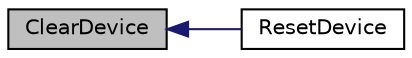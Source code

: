 digraph "ClearDevice"
{
  edge [fontname="Helvetica",fontsize="10",labelfontname="Helvetica",labelfontsize="10"];
  node [fontname="Helvetica",fontsize="10",shape=record];
  rankdir="LR";
  Node1 [label="ClearDevice",height=0.2,width=0.4,color="black", fillcolor="grey75", style="filled", fontcolor="black"];
  Node1 -> Node2 [dir="back",color="midnightblue",fontsize="10",style="solid"];
  Node2 [label="ResetDevice",height=0.2,width=0.4,color="black", fillcolor="white", style="filled",URL="$_s_s_d1926_8c.html#a6d4d054030dc1ccdc7b875d4877ec9b7"];
}
